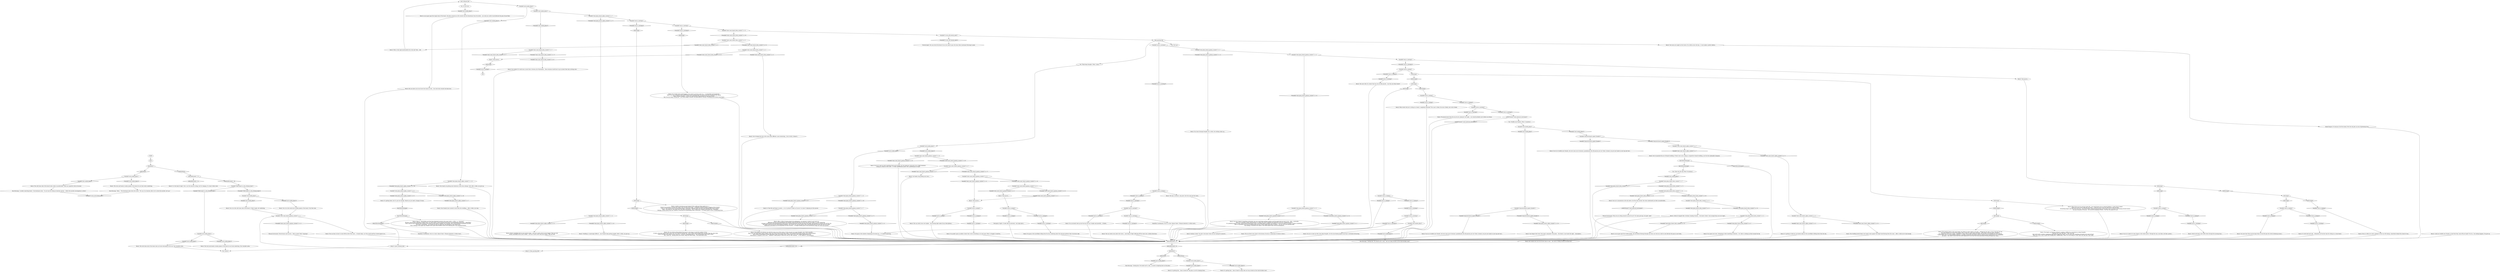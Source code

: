# WORLD / WAITING BENCH
# a bench where you (and Kim) can sit and wait for an X amount of time so the player won't get softlocked-stuck in the game for lacking content until daychange!
# ==================================================
digraph G {
	  0 [label="START"];
	  1 [label="input"];
	  2 [label="Variable[\"stats.plaza_bench_beta_counter\"] == 3"];
	  3 [label="Variable[\"stats.plaza_bench_beta_counter\"] == 3", shape=diamond];
	  4 [label="!(Variable[\"stats.plaza_bench_beta_counter\"] == 3)", shape=diamond];
	  5 [label="Variable[\"auto.is_raining\"]"];
	  6 [label="Variable[\"auto.is_raining\"]", shape=diamond];
	  7 [label="!(Variable[\"auto.is_raining\"])", shape=diamond];
	  8 [label="Bench: Time passes..."];
	  9 [label="Bench: Every so often you catch a glimpse of the sun still shining, somewhere behind the clouds of rain..."];
	  10 [label="Bench: Darkness ahead. You don't even know what you are waiting for anymore..."];
	  11 [label="Variable[\"auto.smoke_plaza\"]"];
	  12 [label="Variable[\"auto.smoke_plaza\"]", shape=diamond];
	  13 [label="!(Variable[\"auto.smoke_plaza\"])", shape=diamond];
	  14 [label="Variable[\"auto.smoke_plaza\"]"];
	  15 [label="Variable[\"auto.smoke_plaza\"]", shape=diamond];
	  16 [label="!(Variable[\"auto.smoke_plaza\"])", shape=diamond];
	  17 [label="Jump to: [time_passing_hub]"];
	  18 [label="Bench: You try to come up with something fresh and exciting, but the endeavour only gives you a slight headache.\nSitting on a bench on the coast... it's like a performance piece. But a performance of what?"];
	  19 [label="Variable[\"auto.is_raining\"]"];
	  20 [label="Variable[\"auto.is_raining\"]", shape=diamond];
	  21 [label="!(Variable[\"auto.is_raining\"])", shape=diamond];
	  22 [label="Variable[\"stats.coast_bench_alpha_counter\"] == 7"];
	  23 [label="Variable[\"stats.coast_bench_alpha_counter\"] == 7", shape=diamond];
	  24 [label="!(Variable[\"stats.coast_bench_alpha_counter\"] == 7)", shape=diamond];
	  25 [label="Bench: The cold stone slab of the bench looks rather uncomfortable. There are cigarette stubs all around."];
	  26 [label="Variable[\"stats.plaza_bench_gamma_counter\"] >= 8"];
	  27 [label="Variable[\"stats.plaza_bench_gamma_counter\"] >= 8", shape=diamond];
	  28 [label="!(Variable[\"stats.plaza_bench_gamma_counter\"] >= 8)", shape=diamond];
	  29 [label="Bench: It's both dark and cold... ultimately not the best time for sitting on a stone bench."];
	  30 [label="Variable[\"auto.is_raining\"]"];
	  31 [label="Variable[\"auto.is_raining\"]", shape=diamond];
	  32 [label="!(Variable[\"auto.is_raining\"])", shape=diamond];
	  33 [label="Bench: What events led you to sitting on a bench, completely drenched? The coast is bleak, the rain is bleak, your soul is bleak."];
	  34 [label="Variable[\"auto.smoke_plaza\"]"];
	  35 [label="Variable[\"auto.smoke_plaza\"]", shape=diamond];
	  36 [label="!(Variable[\"auto.smoke_plaza\"])", shape=diamond];
	  37 [label="Bench: The sun slowly setting behind the horizon only brings to mind the sadness of loss.\nIs there a life after death? What could it be? You could go and find out... you've been close enough times already. Wipe the slate clean.\nLook at yourself, Kras Mazov. It has to be you... it all fits. Everything about it. The revolutionary heart beats within.\nMm, sweet tar... flowing down your throat, deep into those lungs... the immaculate taste..."];
	  38 [label="Variable[\"stats.coast_bench_gamma_counter\"] == 7"];
	  39 [label="Variable[\"stats.coast_bench_gamma_counter\"] == 7", shape=diamond];
	  40 [label="!(Variable[\"stats.coast_bench_gamma_counter\"] == 7)", shape=diamond];
	  41 [label="Bench: You try to twiddle your thumbs, but ever since you've become a grandmaster the old passion just isn't there. Instead, you put your hands in your lap and wait..."];
	  42 [label="Variable[\"TASK.report_to_the_tribunal_done\"]"];
	  43 [label="Variable[\"TASK.report_to_the_tribunal_done\"]", shape=diamond];
	  44 [label="!(Variable[\"TASK.report_to_the_tribunal_done\"])", shape=diamond];
	  45 [label="Variable[\"stats.coast_bench_beta_counter\"] == 3"];
	  46 [label="Variable[\"stats.coast_bench_beta_counter\"] == 3", shape=diamond];
	  47 [label="!(Variable[\"stats.coast_bench_beta_counter\"] == 3)", shape=diamond];
	  48 [label="Variable[\"character.bench_expert_thumbs\"]"];
	  49 [label="Variable[\"character.bench_expert_thumbs\"]", shape=diamond];
	  50 [label="!(Variable[\"character.bench_expert_thumbs\"])", shape=diamond];
	  51 [label="Bench: It's getting late... time to head off. The plaza is not for sleeping bums."];
	  52 [label="Bench: The bright sun blazing overhead is making it difficult to concentrate on deep thoughts.\nI am the Law. I am *the Law*. *I am* The Law.\nHow well would a melody complement Egg Head's aggressive beat? Can he truly craft something extremely new and exciting?\nThere has to be a way to open that fucking door. Unbelievable. There's no such thing as a door cops can't get into! This sucks."];
	  53 [label="Bench: After a while of staring ahead into nothingness, you decide it's better to just move on.\nAffecting austerity and deregulating the markets could lift Revachol out from this post-war limbo. It surely cannot fail.\nStronger unionization and nationalization of the assets could lift Revachol out from this post-war limbo. And perhaps we should also eat the rich.\nWe ought to kick out all the work-stealing foreigners, and women too, for that matter. That could lift Revachol out from this post-war limbo.\nModeration and balance are the keystones on this occasion... a straight median path of non-interference helps the status quo prevail."];
	  54 [label="Variable[\"character.bench_expert_thumbs\"]"];
	  55 [label="Variable[\"character.bench_expert_thumbs\"]", shape=diamond];
	  56 [label="!(Variable[\"character.bench_expert_thumbs\"])", shape=diamond];
	  57 [label="Hand/Eye Coordination: You're so close! Almost there. Ultimate dexterity is within reach..."];
	  58 [label="Bench: It is the dead of night. Now is not the time for sitting, but for sleeping. It is time to find a bed."];
	  59 [label="Bench: Is Time flat and linear in nature... or is it cyclical? It feels as if you're *so close* to figuring out the answer."];
	  60 [label="Inland Empire: It's because of all the money. Even the sky gets an aura of glistening lucre."];
	  61 [label="You: Sit and rest."];
	  62 [label="IsKimHere()"];
	  63 [label="IsKimHere()", shape=diamond];
	  64 [label="!(IsKimHere())", shape=diamond];
	  65 [label="You: Think deep thoughts. [Wait 1 hour.]"];
	  66 [label="IsEvening()"];
	  67 [label="IsEvening()", shape=diamond];
	  68 [label="!(IsEvening())", shape=diamond];
	  69 [label="Variable[\"stats.coast_bench_gamma_counter\"] == 3"];
	  70 [label="Variable[\"stats.coast_bench_gamma_counter\"] == 3", shape=diamond];
	  71 [label="!(Variable[\"stats.coast_bench_gamma_counter\"] == 3)", shape=diamond];
	  72 [label="Variable[\"auto.is_raining\"]"];
	  73 [label="Variable[\"auto.is_raining\"]", shape=diamond];
	  74 [label="!(Variable[\"auto.is_raining\"])", shape=diamond];
	  75 [label="Variable[\"auto.is_raining\"]"];
	  76 [label="Variable[\"auto.is_raining\"]", shape=diamond];
	  77 [label="!(Variable[\"auto.is_raining\"])", shape=diamond];
	  78 [label="Bench: The midday sun showers you with the warm rays of the spring. It does not give you many thoughts, but it feels peaceful...\nHard core! Are there limits above *hyper*? How out of this world can you get, man?! Ultra beyond-the-barrier hardest core, motherfuckers!\nHow would it be possible to make Egg Head's beat even harder core?! There's got to be a new, highly experimental way.\nNarcomania is rampant in this town... someone's really going to clean this shit up. That someone -- is You. Believe it, narcomaniacs!"];
	  79 [label="Bench: You try to think of something substantial, but your mind keeps getting caught on all the paperwork you have to do... later... eventually...\nWhat if it's possible to take superstardom to a whole new level? Upgrade the Expression and your swaggering suave...\nIt is perfectly normal to take a quick break during police work. It will help against possible over-exertion, in case you need to run after a crook or something...\nHow is it possible to be such an unbelievable fuck-up?! Every single thing ends in failure... you just can't get anything right.\nThe rending. It draweth ever nearer. Your blood almost boils with the anticipation..."];
	  80 [label="Bench: But you know you do not have the luxury to wait... the clock ticks towards the final hour."];
	  81 [label="Bench: Your fingers feel stuck. Your mind, uninspired. This place... this bench, it just lacks the right... atmosphere..."];
	  82 [label="Variable[\"auto.smoke_plaza\"]"];
	  83 [label="Variable[\"auto.smoke_plaza\"]", shape=diamond];
	  84 [label="!(Variable[\"auto.smoke_plaza\"])", shape=diamond];
	  85 [label="Bench: Twiddling is surprisingly difficult... your thumbs keep getting tangled. After a while, you give up."];
	  86 [label="IsEvening()"];
	  87 [label="IsEvening()", shape=diamond];
	  88 [label="!(IsEvening())", shape=diamond];
	  89 [label="Bench: You ponder upon an endless winter that covers everything in ice and snow. What a struggle it would be..."];
	  90 [label="Bench: You churn through thoughts for a while, but nothing comes up..."];
	  91 [label="HasVolitionDamage()"];
	  92 [label="HasVolitionDamage()", shape=diamond];
	  93 [label="!(HasVolitionDamage())", shape=diamond];
	  94 [label="Bench: The cold stone slab of the bench does not look welcoming at all at all. Your shoulder aches."];
	  95 [label="Bench: You squint your eyes, attempting to find something of interest... No, there is nothing up there except the sky."];
	  96 [label="Variable[\"stats.coast_bench_beta_counter\"] == 5"];
	  97 [label="Variable[\"stats.coast_bench_beta_counter\"] == 5", shape=diamond];
	  98 [label="!(Variable[\"stats.coast_bench_beta_counter\"] == 5)", shape=diamond];
	  99 [label="Variable[\"stats.coast_bench_gamma_counter\"] >= 8"];
	  100 [label="Variable[\"stats.coast_bench_gamma_counter\"] >= 8", shape=diamond];
	  101 [label="!(Variable[\"stats.coast_bench_gamma_counter\"] >= 8)", shape=diamond];
	  102 [label="Bench: The twiddling barely keeps your hands warm against the frigid wind blowing from the coast... After a while you've had enough."];
	  103 [label="Bench: You more hear than see the large drops of rain fall upon the slowly darkening mosaic..."];
	  104 [label="Bench: You can barely look up into the sky, the sun is bright and powerful... it blinds..."];
	  105 [label="IsEvening()"];
	  106 [label="IsEvening()", shape=diamond];
	  107 [label="!(IsEvening())", shape=diamond];
	  108 [label="Bench: You gaze at the snowflakes falling from the sky, wondering about the intricate patterns their structures take."];
	  109 [label="Bench: You sit on the cold stone slab of the bench. It feels rough, yet comforting."];
	  110 [label="Variable[\"auto.smoke_plaza\"]"];
	  111 [label="Variable[\"auto.smoke_plaza\"]", shape=diamond];
	  112 [label="!(Variable[\"auto.smoke_plaza\"])", shape=diamond];
	  113 [label="Variable[\"stats.plaza_bench_beta_counter\"] == 5"];
	  114 [label="Variable[\"stats.plaza_bench_beta_counter\"] == 5", shape=diamond];
	  115 [label="!(Variable[\"stats.plaza_bench_beta_counter\"] == 5)", shape=diamond];
	  116 [label="Bench: You've mastered the art of thumb-twiddling. If there were such a thing as competitive thumb-twiddling, you'd be the undeniable champion."];
	  117 [label="Bench: The snow tells of a winter that has not yet fully passed... was this your final winter?"];
	  118 [label="Bench: The glacial gusts from the sea do not a pleasant rest make... you should probably move before you freeze."];
	  119 [label="IsKimHere()"];
	  120 [label="IsKimHere()", shape=diamond];
	  121 [label="!(IsKimHere())", shape=diamond];
	  122 [label="Kim Kitsuragi: \"Getting late. We should call it a day... no point in lingering here on the plaza.\""];
	  123 [label="Jump to: [post_tribunal_hub]"];
	  124 [label="Bench: It's getting there, but it's just not enough. Maybe you just need a change of venue."];
	  125 [label="Kim Kitsuragi: \"A rather uninviting bench,\" the lieutenant notes. \"I'm not one for sitting on benches anyway -- before the murder investigation is solved.\""];
	  126 [label="Bench: The sun draws ever closer to the horizon; the sky is a panorama of intense colours..."];
	  127 [label="Kim Kitsuragi: \"Getting late. We should call it a day... best not sleep outside on the wind-stricken coast.\""];
	  128 [label="IsEvening()"];
	  129 [label="IsEvening()", shape=diamond];
	  130 [label="!(IsEvening())", shape=diamond];
	  131 [label="Variable[\"stats.plaza_bench_beta_counter\"] == 6"];
	  132 [label="Variable[\"stats.plaza_bench_beta_counter\"] == 6", shape=diamond];
	  133 [label="!(Variable[\"stats.plaza_bench_beta_counter\"] == 6)", shape=diamond];
	  134 [label="Bench: The worn and beaten wooden planks of the bench do not look overly comforting."];
	  135 [label="Bench: You sit on the wind-worn wooden planks of the bench. Your feet ache."];
	  136 [label="IsHourBetween(1, 6)"];
	  137 [label="IsHourBetween(1, 6)", shape=diamond];
	  138 [label="!(IsHourBetween(1, 6))", shape=diamond];
	  139 [label="Variable[\"auto.smoke_plaza\"]"];
	  140 [label="Variable[\"auto.smoke_plaza\"]", shape=diamond];
	  141 [label="!(Variable[\"auto.smoke_plaza\"])", shape=diamond];
	  142 [label="Variable[\"stats.coast_bench_gamma_counter\"] >= 4"];
	  143 [label="Variable[\"stats.coast_bench_gamma_counter\"] >= 4", shape=diamond];
	  144 [label="!(Variable[\"stats.coast_bench_gamma_counter\"] >= 4)", shape=diamond];
	  145 [label="Variable[\"stats.plaza_bench_gamma_counter\"] == 7"];
	  146 [label="Variable[\"stats.plaza_bench_gamma_counter\"] == 7", shape=diamond];
	  147 [label="!(Variable[\"stats.plaza_bench_gamma_counter\"] == 7)", shape=diamond];
	  148 [label="Bench: You wonder what would happen if you tried to set foot on the sun... it would likely not be pleasant.\nWhat if you are a member of the radical homo-sexual underground? You never even fully considered this option!\nHmm, the Race Enigma... if only you could answer Measurehead for this provocation.\nUgh, the buzz keeps wearing off... your mind deeply considers the philosophical concept of drinking-more-of-that-sweet-liquor."];
	  149 [label="Bench: As you gaze upon the rough stone of the bench, the plaza around you still covered with the bloodstains from the battle... you wish you could sit and alleviate the pain of your flesh."];
	  150 [label="IsHourBetween(1,  6)"];
	  151 [label="IsHourBetween(1,  6)", shape=diamond];
	  152 [label="!(IsHourBetween(1,  6))", shape=diamond];
	  153 [label="Bench: A flock of seagulls flies overhead, heading towards... who knows where. Soon enough they are out of sight..."];
	  154 [label="Bench: You try to concentrate on the sky above, but this time around, the stone underneath you feels uncomfortable..."];
	  155 [label="Variable[\"stats.plaza_bench_beta_counter\"] >= 7"];
	  156 [label="Variable[\"stats.plaza_bench_beta_counter\"] >= 7", shape=diamond];
	  157 [label="!(Variable[\"stats.plaza_bench_beta_counter\"] >= 7)", shape=diamond];
	  158 [label="Bench: You're hoping the sky on the coast looks different, more interesting... but in truth, it doesn't..."];
	  159 [label="Variable[\"stats.plaza_bench_alpha_counter\"] >= 4"];
	  160 [label="Variable[\"stats.plaza_bench_alpha_counter\"] >= 4", shape=diamond];
	  161 [label="!(Variable[\"stats.plaza_bench_alpha_counter\"] >= 4)", shape=diamond];
	  162 [label="Variable[\"stats.coast_bench_alpha_counter\"] >= 3"];
	  163 [label="Variable[\"stats.coast_bench_alpha_counter\"] >= 3", shape=diamond];
	  164 [label="!(Variable[\"stats.coast_bench_alpha_counter\"] >= 3)", shape=diamond];
	  165 [label="Bench: You try to make out some shapes in the clouds above. Through the rain, one looks a bit like a potato..."];
	  166 [label="Bench: The sun slowly rises above the waves... each beam of light reflecting off the water into a million directions."];
	  167 [label="Bench: Time passes..."];
	  168 [label="Bench: The evening shade on the sand makes you think of a place which is all sand... nothing but the sand, as far as the eye can see.\nThe sand reminds you of the dusty plains. Man, if only you could roam upstream... wild ranges call your name, boiadeiro. \nYou wonder how your gun is doing... hopefully it's okay. You're really starting to regret the poor way you handled your own sidearm.\nContact Mike truly is an unparalleled champion, a paragon of physical and mental prowess with the most inspirational story imaginable.\nYou know... the sunset would look even more impressive if you had even more pyrholidon flowing through your veins..."];
	  169 [label="Bench: The worn and beaten wooden planks of the bench do not look comforting. Your shoulder aches."];
	  170 [label="Bench: But realize now you do not have time to wait... the clock is ticking towards the final hour."];
	  171 [label="Bench: You try to twiddle your thumbs, but ever since you've become a grandmaster the old passion just isn't there. Instead, you put your hands in your lap and wait..."];
	  172 [label="Variable[\"stats.plaza_bench_alpha_counter\"] == 9"];
	  173 [label="Variable[\"stats.plaza_bench_alpha_counter\"] == 9", shape=diamond];
	  174 [label="!(Variable[\"stats.plaza_bench_alpha_counter\"] == 9)", shape=diamond];
	  175 [label="Bench: What is that nigh-unnoticeable dot in the sky? Huh... odd."];
	  176 [label="Variable[\"stats.coast_bench_beta_counter\"] >= 7"];
	  177 [label="Variable[\"stats.coast_bench_beta_counter\"] >= 7", shape=diamond];
	  178 [label="!(Variable[\"stats.coast_bench_beta_counter\"] >= 7)", shape=diamond];
	  179 [label="IsMorning()"];
	  180 [label="IsMorning()", shape=diamond];
	  181 [label="!(IsMorning())", shape=diamond];
	  182 [label="Bench: Your thumbs have started to hurt from the twiddling... after a while, you stop."];
	  183 [label="Bench: Slowly and lazily, snow drifts down through the morning haze..."];
	  184 [label="Variable[\"auto.is_snowing\"]"];
	  185 [label="Variable[\"auto.is_snowing\"]", shape=diamond];
	  186 [label="!(Variable[\"auto.is_snowing\"])", shape=diamond];
	  187 [label="Bench: It's getting late... time to head to sleep. Best not stay outside on the wind-stricken coast."];
	  188 [label="Variable[\"auto.is_raining\"]"];
	  189 [label="Variable[\"auto.is_raining\"]", shape=diamond];
	  190 [label="!(Variable[\"auto.is_raining\"])", shape=diamond];
	  191 [label="Variable[\"stats.plaza_bench_gamma_counter\"] == 3"];
	  192 [label="Variable[\"stats.plaza_bench_gamma_counter\"] == 3", shape=diamond];
	  193 [label="!(Variable[\"stats.plaza_bench_gamma_counter\"] == 3)", shape=diamond];
	  194 [label="Physical Instrument: Why are you sitting around on your fat ass?! Do some push-ups, for gods' sake!!"];
	  195 [label="Kim Kitsuragi: \"Hmh...\" The lieutenant looks down the street. \"We can sit on benches after we've solved the murder. Let's go.\""];
	  196 [label="Tutorial Agent: You can revisit the bench if you ever need to pass the time when Lieutenant Kitsuragi is gone."];
	  197 [label="Bench: Could you twiddle your thumbs so hard that they come off your hands? You try... but nothing happens. You give up."];
	  198 [label="Bench: It's getting so dark you can barely make out the snowflakes drifting down from the sky..."];
	  199 [label="Variable[\"auto.is_snowing\"]"];
	  200 [label="Variable[\"auto.is_snowing\"]", shape=diamond];
	  201 [label="!(Variable[\"auto.is_snowing\"])", shape=diamond];
	  202 [label="Variable[\"auto.smoke_plaza\"]"];
	  203 [label="Variable[\"auto.smoke_plaza\"]", shape=diamond];
	  204 [label="!(Variable[\"auto.smoke_plaza\"])", shape=diamond];
	  205 [label="Bench: You try to come up with a few deep thoughts, but the rain beating against your face is extremely distracting."];
	  206 [label="Perception (Sight): It looks like an aerostatic, very high above..."];
	  207 [label="post_tribunal_hub"];
	  208 [label="You: [Leave.]"];
	  209 [label="Variable[\"auto.smoke_plaza\"]"];
	  210 [label="Variable[\"auto.smoke_plaza\"]", shape=diamond];
	  211 [label="!(Variable[\"auto.smoke_plaza\"])", shape=diamond];
	  212 [label="Variable[\"auto.smoke_plaza\"]"];
	  213 [label="Variable[\"auto.smoke_plaza\"]", shape=diamond];
	  214 [label="!(Variable[\"auto.smoke_plaza\"])", shape=diamond];
	  215 [label="Variable[\"stats.plaza_bench_alpha_counter\"] >= 7"];
	  216 [label="Variable[\"stats.plaza_bench_alpha_counter\"] >= 7", shape=diamond];
	  217 [label="!(Variable[\"stats.plaza_bench_alpha_counter\"] >= 7)", shape=diamond];
	  218 [label="Variable[\"auto.is_snowing\"]"];
	  219 [label="Variable[\"auto.is_snowing\"]", shape=diamond];
	  220 [label="!(Variable[\"auto.is_snowing\"])", shape=diamond];
	  221 [label="Variable[\"auto.is_snowing\"]"];
	  222 [label="Variable[\"auto.is_snowing\"]", shape=diamond];
	  223 [label="!(Variable[\"auto.is_snowing\"])", shape=diamond];
	  224 [label="Variable[\"stats.coast_bench_beta_counter\"] == 6"];
	  225 [label="Variable[\"stats.coast_bench_beta_counter\"] == 6", shape=diamond];
	  226 [label="!(Variable[\"stats.coast_bench_beta_counter\"] == 6)", shape=diamond];
	  227 [label="Variable[\"tc.turn_off_tutorial_node\"]"];
	  228 [label="Variable[\"tc.turn_off_tutorial_node\"]", shape=diamond];
	  229 [label="!(Variable[\"tc.turn_off_tutorial_node\"])", shape=diamond];
	  230 [label="time_passing_hub"];
	  231 [label="Variable[\"stats.coast_bench_gamma_counter\"] >= 1"];
	  232 [label="Variable[\"stats.coast_bench_gamma_counter\"] >= 1", shape=diamond];
	  233 [label="!(Variable[\"stats.coast_bench_gamma_counter\"] >= 1)", shape=diamond];
	  234 [label="Bench: The sun does its best to ward off the chill of the coast... it barely helps. As if the world itself has turned against you..."];
	  235 [label="IsTHCPresent(\"coach_physical_instrument\")"];
	  236 [label="IsTHCPresent(\"coach_physical_instrument\")", shape=diamond];
	  237 [label="!(IsTHCPresent(\"coach_physical_instrument\"))", shape=diamond];
	  238 [label="You: Twiddle your thumbs. [Wait 15 minutes.]"];
	  239 [label="Variable[\"auto.is_snowing\"]"];
	  240 [label="Variable[\"auto.is_snowing\"]", shape=diamond];
	  241 [label="!(Variable[\"auto.is_snowing\"])", shape=diamond];
	  242 [label="Variable[\"stats.plaza_bench_gamma_counter\"] >= 1"];
	  243 [label="Variable[\"stats.plaza_bench_gamma_counter\"] >= 1", shape=diamond];
	  244 [label="!(Variable[\"stats.plaza_bench_gamma_counter\"] >= 1)", shape=diamond];
	  245 [label="Variable[\"stats.plaza_bench_gamma_counter\"] >= 4"];
	  246 [label="Variable[\"stats.plaza_bench_gamma_counter\"] >= 4", shape=diamond];
	  247 [label="!(Variable[\"stats.plaza_bench_gamma_counter\"] >= 4)", shape=diamond];
	  248 [label="Variable[\"auto.is_snowing\"]"];
	  249 [label="Variable[\"auto.is_snowing\"]", shape=diamond];
	  250 [label="!(Variable[\"auto.is_snowing\"])", shape=diamond];
	  251 [label="Bench: Time passes..."];
	  252 [label="Bench: As you gaze upon the wooden planks, the sea breeze blowing through your hair, you wish you could sit and alleviate the pain in your body..."];
	  253 [label="Variable[\"stats.plaza_bench_alpha_counter\"] >= 10"];
	  254 [label="Variable[\"stats.plaza_bench_alpha_counter\"] >= 10", shape=diamond];
	  255 [label="!(Variable[\"stats.plaza_bench_alpha_counter\"] >= 10)", shape=diamond];
	  256 [label="Bench: Your hands are getting more dexterous with every attempt. Still, after a while, you give up."];
	  257 [label="Bench: Slowly, snowflakes fall on your mutton-chops... you try to catch a few on your tongue. They are cold.\nSlowly, snowflakes fall on your cheeks... you try to catch a few with your tongue. They are cold."];
	  258 [label="Variable[\"auto.is_snowing\"]"];
	  259 [label="Variable[\"auto.is_snowing\"]", shape=diamond];
	  260 [label="!(Variable[\"auto.is_snowing\"])", shape=diamond];
	  261 [label="Variable[\"auto.is_snowing\"]"];
	  262 [label="Variable[\"auto.is_snowing\"]", shape=diamond];
	  263 [label="!(Variable[\"auto.is_snowing\"])", shape=diamond];
	  264 [label="Hand/Eye Coordination: You're so close! Almost there. Ultimate dexterity is within reach..."];
	  265 [label="HasVolitionDamage()"];
	  266 [label="HasVolitionDamage()", shape=diamond];
	  267 [label="!(HasVolitionDamage())", shape=diamond];
	  268 [label="Bench: What if... Dick Mullen and Man from Hjelmdall existed in the same world... in like... a... crossover?\nOh man, if we invited Guillaume le Million here, we could create a wave-crashing beach-party of unimaginable proportions... Speechless!\nWhat could be more exciting than sitting on this bench on this beach? Nothing, you conclude. This is the maximum excitement possible.\nThis case is unsolvable... you should just give up right now and apologize to the whole town.\nCome, darlings of the night sky, bringeth down upon these feckless beasts the cleansing fire! The Gloaming beckons."];
	  269 [label="Bench: Time passes...."];
	  270 [label="Bench: You gaze at the shadows deepening all around you... it's almost unnerving."];
	  271 [label="Variable[\"auto.is_raining\"]"];
	  272 [label="Variable[\"auto.is_raining\"]", shape=diamond];
	  273 [label="!(Variable[\"auto.is_raining\"])", shape=diamond];
	  274 [label="IsMorning()"];
	  275 [label="IsMorning()", shape=diamond];
	  276 [label="!(IsMorning())", shape=diamond];
	  277 [label="IsMorning()"];
	  278 [label="IsMorning()", shape=diamond];
	  279 [label="!(IsMorning())", shape=diamond];
	  280 [label="Bench: What if the sun just one day turned off... the world thrown into an eternal darkness. A grim future indeed.\nThere has to be a way to find the way home... it feels far, but it can't be *that* far. It can't be gone.\nEverything hinges upon the roll of the dice... the world teeters, balanced precariously on the edge. And it all seems to be leaning towards failure.\nYou miss the grind of the jaw... the excessive pumping of blood... the rush, the speed of it all!"];
	  281 [label="IsMorning()"];
	  282 [label="IsMorning()", shape=diamond];
	  283 [label="!(IsMorning())", shape=diamond];
	  284 [label="Bench: Couldn't everyone just get along? If they really put their minds to it...?\nWould it be possible to acquire this whole coast? All this real estate... completely underdeveloped. Imagine all the tourists!\nGrains of sand remind you of downtrodden people. Multitudes suffering under the harsh and unforgivable heel of capital...\nSand... just look at it. The same tone, the same consistency... this is where the strength of Revachol lies. Uniformity.\nPerhaps a firmer grasp from the Coalition is necessary for maintaining order in Revachol... it's always good to have a moderating force."];
	  285 [label="Bench: You finally stop picking your nose..."];
	  286 [label="Physical Instrument: Perseverance and success... feels so good. Feels *inspiring*."];
	  287 [label="You: Stare into the sky. [Wait 30 minutes.]"];
	  288 [label="You: [Get up.]"];
	  289 [label="Bench: Your eyes are caught on the towers of La Delta across the bay... it sure makes a pretty skyline..."];
	  290 [label="Bench: You wonder if it could rain so much that it drowns all of Martinaise... then everyone would have to go on about their day in diving suits."];
	  291 [label="Bench: The sun slowly rises ever higher... the morning light makes the air feel glittery..."];
	  292 [label="Variable[\"auto.is_raining\"]"];
	  293 [label="Variable[\"auto.is_raining\"]", shape=diamond];
	  294 [label="!(Variable[\"auto.is_raining\"])", shape=diamond];
	  295 [label="Bench: The sky is overcast, rain pours onto the sand and the reeds..."];
	  0 -> 1
	  1 -> 62
	  2 -> 3
	  2 -> 4
	  3 -> 95
	  4 -> 252
	  5 -> 6
	  5 -> 7
	  6 -> 165
	  7 -> 240
	  8 -> 188
	  9 -> 136
	  10 -> 136
	  11 -> 12
	  11 -> 13
	  12 -> 94
	  13 -> 169
	  14 -> 16
	  14 -> 15
	  15 -> 25
	  16 -> 134
	  17 -> 231
	  18 -> 136
	  19 -> 20
	  19 -> 21
	  20 -> 206
	  21 -> 222
	  22 -> 24
	  22 -> 23
	  23 -> 116
	  24 -> 162
	  25 -> 125
	  26 -> 27
	  26 -> 28
	  27 -> 59
	  28 -> 145
	  29 -> 136
	  30 -> 32
	  30 -> 31
	  31 -> 10
	  32 -> 200
	  33 -> 136
	  34 -> 35
	  34 -> 36
	  35 -> 51
	  36 -> 187
	  37 -> 136
	  38 -> 40
	  38 -> 39
	  39 -> 285
	  40 -> 142
	  41 -> 136
	  42 -> 43
	  42 -> 44
	  43 -> 11
	  44 -> 110
	  45 -> 46
	  45 -> 47
	  46 -> 158
	  47 -> 167
	  48 -> 49
	  48 -> 50
	  49 -> 41
	  50 -> 22
	  52 -> 136
	  53 -> 136
	  54 -> 56
	  54 -> 55
	  55 -> 171
	  56 -> 254
	  57 -> 136
	  59 -> 136
	  60 -> 136
	  61 -> 210
	  62 -> 64
	  62 -> 63
	  63 -> 14
	  64 -> 150
	  65 -> 139
	  66 -> 67
	  66 -> 68
	  67 -> 72
	  68 -> 293
	  69 -> 70
	  69 -> 71
	  70 -> 269
	  71 -> 232
	  72 -> 73
	  72 -> 74
	  73 -> 103
	  74 -> 249
	  75 -> 76
	  75 -> 77
	  76 -> 33
	  77 -> 184
	  78 -> 136
	  79 -> 136
	  80 -> 123
	  81 -> 136
	  82 -> 83
	  82 -> 84
	  83 -> 54
	  84 -> 48
	  85 -> 136
	  86 -> 88
	  86 -> 87
	  87 -> 30
	  88 -> 75
	  89 -> 136
	  90 -> 136
	  91 -> 92
	  91 -> 93
	  92 -> 287
	  93 -> 136
	  94 -> 208
	  95 -> 136
	  96 -> 97
	  96 -> 98
	  97 -> 175
	  98 -> 45
	  99 -> 100
	  99 -> 101
	  100 -> 18
	  101 -> 38
	  102 -> 136
	  103 -> 136
	  104 -> 136
	  105 -> 106
	  105 -> 107
	  106 -> 168
	  107 -> 52
	  108 -> 136
	  109 -> 231
	  110 -> 112
	  110 -> 111
	  111 -> 109
	  112 -> 135
	  113 -> 114
	  113 -> 115
	  114 -> 153
	  115 -> 2
	  116 -> 91
	  117 -> 136
	  118 -> 136
	  119 -> 120
	  119 -> 121
	  120 -> 203
	  121 -> 34
	  123 -> 208
	  124 -> 266
	  125 -> 228
	  126 -> 136
	  128 -> 129
	  128 -> 130
	  129 -> 37
	  130 -> 78
	  131 -> 132
	  131 -> 133
	  132 -> 154
	  133 -> 113
	  134 -> 195
	  135 -> 231
	  136 -> 137
	  136 -> 138
	  137 -> 119
	  138 -> 17
	  139 -> 140
	  139 -> 141
	  140 -> 26
	  141 -> 99
	  142 -> 144
	  142 -> 143
	  143 -> 8
	  144 -> 69
	  145 -> 146
	  145 -> 147
	  146 -> 53
	  147 -> 246
	  148 -> 136
	  149 -> 80
	  150 -> 152
	  150 -> 151
	  151 -> 58
	  152 -> 42
	  153 -> 136
	  154 -> 236
	  155 -> 156
	  155 -> 157
	  156 -> 252
	  157 -> 131
	  158 -> 136
	  159 -> 160
	  159 -> 161
	  160 -> 257
	  161 -> 85
	  162 -> 163
	  162 -> 164
	  163 -> 198
	  164 -> 102
	  165 -> 136
	  166 -> 136
	  167 -> 275
	  168 -> 136
	  169 -> 208
	  170 -> 123
	  171 -> 136
	  172 -> 173
	  172 -> 174
	  173 -> 124
	  174 -> 216
	  175 -> 207
	  176 -> 177
	  176 -> 178
	  177 -> 167
	  178 -> 225
	  179 -> 180
	  179 -> 181
	  180 -> 5
	  181 -> 66
	  182 -> 136
	  183 -> 136
	  184 -> 185
	  184 -> 186
	  185 -> 118
	  186 -> 235
	  188 -> 189
	  188 -> 190
	  189 -> 291
	  190 -> 219
	  191 -> 192
	  191 -> 193
	  192 -> 79
	  193 -> 243
	  194 -> 136
	  195 -> 228
	  197 -> 136
	  198 -> 136
	  199 -> 201
	  199 -> 202
	  200 -> 199
	  201 -> 126
	  202 -> 204
	  202 -> 205
	  203 -> 122
	  204 -> 127
	  205 -> 136
	  206 -> 136
	  207 -> 209
	  207 -> 61
	  209 -> 211
	  209 -> 212
	  210 -> 149
	  211 -> 253
	  212 -> 214
	  212 -> 215
	  213 -> 155
	  214 -> 176
	  215 -> 217
	  215 -> 218
	  216 -> 182
	  217 -> 159
	  218 -> 220
	  218 -> 221
	  219 -> 89
	  220 -> 278
	  221 -> 224
	  221 -> 223
	  222 -> 108
	  223 -> 282
	  224 -> 226
	  224 -> 227
	  225 -> 290
	  226 -> 96
	  227 -> 229
	  227 -> 230
	  229 -> 196
	  230 -> 288
	  230 -> 65
	  230 -> 289
	  230 -> 239
	  231 -> 233
	  231 -> 234
	  232 -> 8
	  233 -> 286
	  234 -> 136
	  235 -> 237
	  235 -> 238
	  236 -> 194
	  237 -> 136
	  238 -> 82
	  239 -> 241
	  239 -> 242
	  240 -> 183
	  241 -> 292
	  242 -> 244
	  242 -> 245
	  243 -> 270
	  244 -> 90
	  245 -> 248
	  245 -> 247
	  246 -> 270
	  247 -> 191
	  248 -> 250
	  248 -> 251
	  249 -> 29
	  250 -> 271
	  251 -> 179
	  252 -> 170
	  253 -> 256
	  253 -> 255
	  254 -> 81
	  255 -> 172
	  256 -> 136
	  257 -> 136
	  258 -> 260
	  258 -> 261
	  259 -> 258
	  260 -> 104
	  261 -> 264
	  261 -> 263
	  262 -> 117
	  263 -> 166
	  264 -> 136
	  265 -> 267
	  265 -> 268
	  266 -> 265
	  267 -> 57
	  268 -> 136
	  269 -> 19
	  270 -> 136
	  271 -> 273
	  271 -> 274
	  272 -> 296
	  273 -> 262
	  274 -> 276
	  274 -> 277
	  275 -> 272
	  276 -> 86
	  277 -> 280
	  277 -> 279
	  278 -> 281
	  279 -> 105
	  280 -> 136
	  281 -> 283
	  281 -> 284
	  282 -> 148
	  283 -> 128
	  284 -> 136
	  285 -> 136
	  286 -> 136
	  287 -> 213
	  289 -> 60
	  290 -> 136
	  291 -> 136
	  292 -> 294
	  292 -> 295
	  293 -> 9
	  294 -> 259
	  295 -> 136
}

